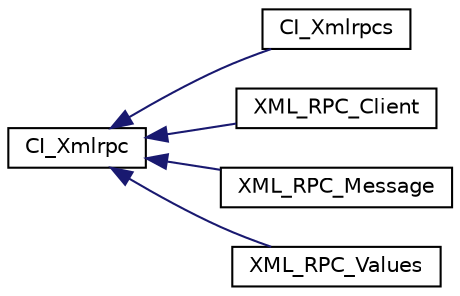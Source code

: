 digraph "Graphical Class Hierarchy"
{
 // LATEX_PDF_SIZE
  edge [fontname="Helvetica",fontsize="10",labelfontname="Helvetica",labelfontsize="10"];
  node [fontname="Helvetica",fontsize="10",shape=record];
  rankdir="LR";
  Node0 [label="CI_Xmlrpc",height=0.2,width=0.4,color="black", fillcolor="white", style="filled",URL="$class_c_i___xmlrpc.html",tooltip=" "];
  Node0 -> Node1 [dir="back",color="midnightblue",fontsize="10",style="solid",fontname="Helvetica"];
  Node1 [label="CI_Xmlrpcs",height=0.2,width=0.4,color="black", fillcolor="white", style="filled",URL="$class_c_i___xmlrpcs.html",tooltip=" "];
  Node0 -> Node2 [dir="back",color="midnightblue",fontsize="10",style="solid",fontname="Helvetica"];
  Node2 [label="XML_RPC_Client",height=0.2,width=0.4,color="black", fillcolor="white", style="filled",URL="$class_x_m_l___r_p_c___client.html",tooltip=" "];
  Node0 -> Node3 [dir="back",color="midnightblue",fontsize="10",style="solid",fontname="Helvetica"];
  Node3 [label="XML_RPC_Message",height=0.2,width=0.4,color="black", fillcolor="white", style="filled",URL="$class_x_m_l___r_p_c___message.html",tooltip=" "];
  Node0 -> Node4 [dir="back",color="midnightblue",fontsize="10",style="solid",fontname="Helvetica"];
  Node4 [label="XML_RPC_Values",height=0.2,width=0.4,color="black", fillcolor="white", style="filled",URL="$class_x_m_l___r_p_c___values.html",tooltip=" "];
}
